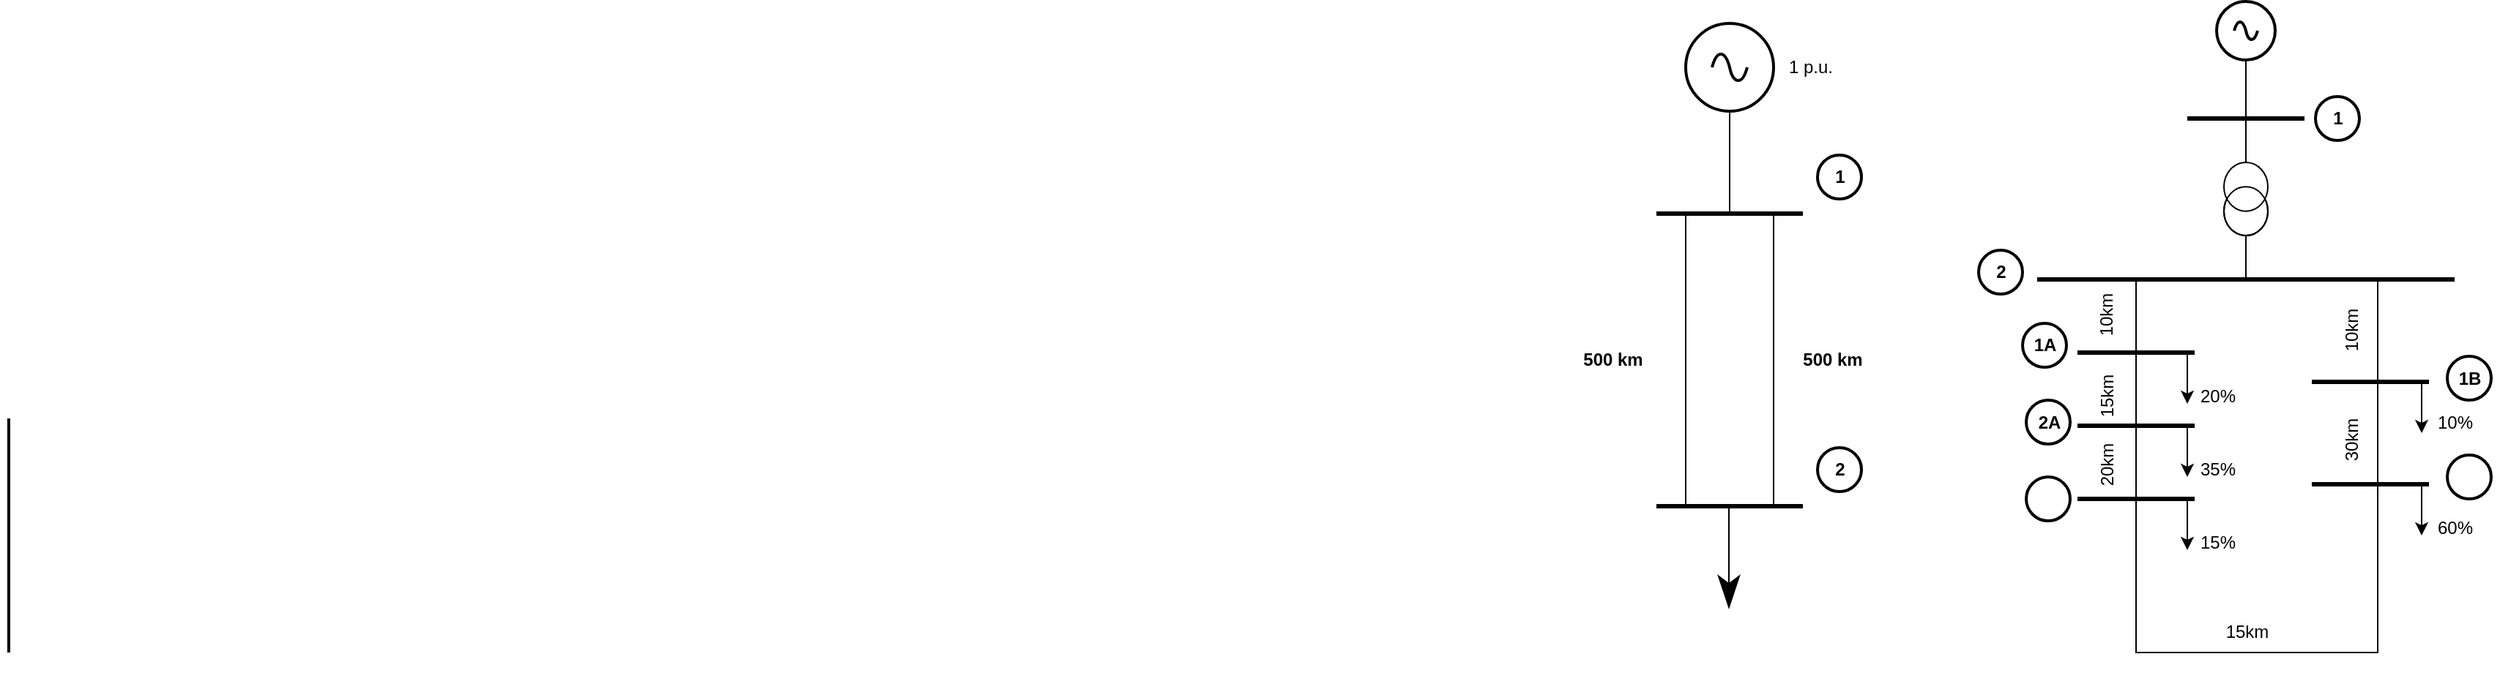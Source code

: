 <mxfile version="24.4.14" type="github">
  <diagram name="Page-1" id="7e0a89b8-554c-2b80-1dc8-d5c74ca68de4">
    <mxGraphModel dx="2150" dy="565" grid="1" gridSize="10" guides="1" tooltips="1" connect="1" arrows="1" fold="1" page="1" pageScale="1" pageWidth="1100" pageHeight="850" background="none" math="0" shadow="0">
      <root>
        <mxCell id="0" />
        <mxCell id="1" parent="0" />
        <mxCell id="IbLNzgQK0qaQEDbN3eBb-3" value="" style="pointerEvents=1;verticalLabelPosition=bottom;shadow=0;dashed=0;align=center;html=1;verticalAlign=top;shape=mxgraph.electrical.signal_sources.source;aspect=fixed;points=[[0.5,0,0],[1,0.5,0],[0.5,1,0],[0,0.5,0]];elSignalType=ac;strokeWidth=2;" vertex="1" parent="1">
          <mxGeometry x="200" y="40" width="60" height="60" as="geometry" />
        </mxCell>
        <mxCell id="IbLNzgQK0qaQEDbN3eBb-7" value="" style="verticalLabelPosition=bottom;shadow=0;dashed=0;align=center;html=1;verticalAlign=top;shape=mxgraph.electrical.transmission.2_line_bus;direction=south;" vertex="1" parent="1">
          <mxGeometry x="200" y="170" width="60" height="200" as="geometry" />
        </mxCell>
        <mxCell id="IbLNzgQK0qaQEDbN3eBb-8" value="" style="endArrow=none;html=1;strokeWidth=3;rounded=0;curved=0;" edge="1" parent="1">
          <mxGeometry width="100" relative="1" as="geometry">
            <mxPoint x="180" y="170" as="sourcePoint" />
            <mxPoint x="280" y="170" as="targetPoint" />
          </mxGeometry>
        </mxCell>
        <mxCell id="IbLNzgQK0qaQEDbN3eBb-9" value="" style="endArrow=none;html=1;strokeWidth=3;rounded=0;" edge="1" parent="1">
          <mxGeometry width="100" relative="1" as="geometry">
            <mxPoint x="180" y="370" as="sourcePoint" />
            <mxPoint x="280" y="370" as="targetPoint" />
          </mxGeometry>
        </mxCell>
        <mxCell id="IbLNzgQK0qaQEDbN3eBb-11" value="" style="line;strokeWidth=1;direction=south;html=1;" vertex="1" parent="1">
          <mxGeometry x="225" y="100" width="10" height="70" as="geometry" />
        </mxCell>
        <mxCell id="IbLNzgQK0qaQEDbN3eBb-12" value="" style="endArrow=classicThin;html=1;strokeWidth=1;endSize=20;rounded=0;" edge="1" parent="1">
          <mxGeometry width="100" relative="1" as="geometry">
            <mxPoint x="229.5" y="370" as="sourcePoint" />
            <mxPoint x="229.5" y="440" as="targetPoint" />
          </mxGeometry>
        </mxCell>
        <mxCell id="IbLNzgQK0qaQEDbN3eBb-16" value="" style="verticalLabelPosition=bottom;shadow=0;dashed=0;align=center;html=1;verticalAlign=top;strokeWidth=2;shape=ellipse;" vertex="1" parent="1">
          <mxGeometry x="290" y="330" width="30" height="30" as="geometry" />
        </mxCell>
        <mxCell id="IbLNzgQK0qaQEDbN3eBb-18" value="" style="verticalLabelPosition=bottom;shadow=0;dashed=0;align=center;html=1;verticalAlign=top;strokeWidth=2;shape=ellipse;" vertex="1" parent="1">
          <mxGeometry x="290" y="130" width="30" height="30" as="geometry" />
        </mxCell>
        <mxCell id="IbLNzgQK0qaQEDbN3eBb-19" value="&lt;b&gt;1&lt;/b&gt;" style="text;html=1;align=center;verticalAlign=middle;resizable=0;points=[];autosize=1;strokeColor=none;fillColor=none;" vertex="1" parent="1">
          <mxGeometry x="290" y="130" width="30" height="30" as="geometry" />
        </mxCell>
        <mxCell id="IbLNzgQK0qaQEDbN3eBb-20" value="&lt;b&gt;2&lt;/b&gt;" style="text;html=1;align=center;verticalAlign=middle;resizable=0;points=[];autosize=1;strokeColor=none;fillColor=none;" vertex="1" parent="1">
          <mxGeometry x="290" y="330" width="30" height="30" as="geometry" />
        </mxCell>
        <mxCell id="IbLNzgQK0qaQEDbN3eBb-21" value="&lt;b&gt;500 km&lt;/b&gt;" style="text;html=1;align=center;verticalAlign=middle;resizable=0;points=[];autosize=1;strokeColor=none;fillColor=none;" vertex="1" parent="1">
          <mxGeometry x="270" y="255" width="60" height="30" as="geometry" />
        </mxCell>
        <mxCell id="IbLNzgQK0qaQEDbN3eBb-22" value="&lt;b&gt;500 km&lt;/b&gt;" style="text;html=1;align=center;verticalAlign=middle;resizable=0;points=[];autosize=1;strokeColor=none;fillColor=none;" vertex="1" parent="1">
          <mxGeometry x="120" y="255" width="60" height="30" as="geometry" />
        </mxCell>
        <mxCell id="IbLNzgQK0qaQEDbN3eBb-23" value="1 p.u." style="text;html=1;align=center;verticalAlign=middle;resizable=0;points=[];autosize=1;strokeColor=none;fillColor=none;" vertex="1" parent="1">
          <mxGeometry x="260" y="55" width="50" height="30" as="geometry" />
        </mxCell>
        <mxCell id="IbLNzgQK0qaQEDbN3eBb-24" value="" style="pointerEvents=1;verticalLabelPosition=bottom;shadow=0;dashed=0;align=center;html=1;verticalAlign=top;shape=mxgraph.electrical.signal_sources.source;aspect=fixed;points=[[0.5,0,0],[1,0.5,0],[0.5,1,0],[0,0.5,0]];elSignalType=ac;strokeWidth=2;" vertex="1" parent="1">
          <mxGeometry x="562.5" y="25" width="40" height="40" as="geometry" />
        </mxCell>
        <mxCell id="IbLNzgQK0qaQEDbN3eBb-25" value="" style="endArrow=none;html=1;strokeWidth=3;rounded=0;curved=0;" edge="1" parent="1">
          <mxGeometry width="100" relative="1" as="geometry">
            <mxPoint x="440" y="215" as="sourcePoint" />
            <mxPoint x="725" y="215" as="targetPoint" />
            <Array as="points">
              <mxPoint x="575" y="215" />
            </Array>
          </mxGeometry>
        </mxCell>
        <mxCell id="IbLNzgQK0qaQEDbN3eBb-27" value="" style="endArrow=none;html=1;strokeWidth=3;rounded=0;" edge="1" parent="1">
          <mxGeometry width="100" relative="1" as="geometry">
            <mxPoint x="467.5" y="265" as="sourcePoint" />
            <mxPoint x="547.5" y="265" as="targetPoint" />
          </mxGeometry>
        </mxCell>
        <mxCell id="IbLNzgQK0qaQEDbN3eBb-29" value="" style="endArrow=none;html=1;strokeWidth=3;rounded=0;" edge="1" parent="1">
          <mxGeometry width="100" relative="1" as="geometry">
            <mxPoint x="627.5" y="285" as="sourcePoint" />
            <mxPoint x="707.5" y="285" as="targetPoint" />
          </mxGeometry>
        </mxCell>
        <mxCell id="IbLNzgQK0qaQEDbN3eBb-30" value="" style="endArrow=none;html=1;strokeWidth=3;rounded=0;" edge="1" parent="1">
          <mxGeometry width="100" relative="1" as="geometry">
            <mxPoint x="542.5" y="105" as="sourcePoint" />
            <mxPoint x="622.5" y="105" as="targetPoint" />
          </mxGeometry>
        </mxCell>
        <mxCell id="IbLNzgQK0qaQEDbN3eBb-31" value="" style="endArrow=none;html=1;strokeWidth=3;rounded=0;" edge="1" parent="1">
          <mxGeometry width="100" relative="1" as="geometry">
            <mxPoint x="627.5" y="355" as="sourcePoint" />
            <mxPoint x="707.5" y="355" as="targetPoint" />
          </mxGeometry>
        </mxCell>
        <mxCell id="IbLNzgQK0qaQEDbN3eBb-32" value="" style="endArrow=none;html=1;strokeWidth=3;rounded=0;" edge="1" parent="1">
          <mxGeometry width="100" relative="1" as="geometry">
            <mxPoint x="467.5" y="365" as="sourcePoint" />
            <mxPoint x="547.5" y="365" as="targetPoint" />
          </mxGeometry>
        </mxCell>
        <mxCell id="IbLNzgQK0qaQEDbN3eBb-33" value="" style="endArrow=none;html=1;strokeWidth=3;rounded=0;" edge="1" parent="1">
          <mxGeometry width="100" relative="1" as="geometry">
            <mxPoint x="467.5" y="315" as="sourcePoint" />
            <mxPoint x="547.5" y="315" as="targetPoint" />
          </mxGeometry>
        </mxCell>
        <mxCell id="IbLNzgQK0qaQEDbN3eBb-37" value="" style="line;strokeWidth=1;direction=south;html=1;" vertex="1" parent="1">
          <mxGeometry x="577.5" y="65" width="10" height="40" as="geometry" />
        </mxCell>
        <mxCell id="IbLNzgQK0qaQEDbN3eBb-40" value="" style="pointerEvents=1;verticalLabelPosition=bottom;shadow=0;dashed=0;align=center;html=1;verticalAlign=top;shape=mxgraph.electrical.signal_sources.current_source;" vertex="1" parent="1">
          <mxGeometry x="567.5" y="135" width="30" height="50" as="geometry" />
        </mxCell>
        <mxCell id="IbLNzgQK0qaQEDbN3eBb-41" value="" style="line;strokeWidth=1;direction=south;html=1;" vertex="1" parent="1">
          <mxGeometry x="577.5" y="105" width="10" height="30" as="geometry" />
        </mxCell>
        <mxCell id="IbLNzgQK0qaQEDbN3eBb-42" value="" style="line;strokeWidth=1;direction=south;html=1;" vertex="1" parent="1">
          <mxGeometry x="577.5" y="185" width="10" height="30" as="geometry" />
        </mxCell>
        <mxCell id="IbLNzgQK0qaQEDbN3eBb-43" value="" style="line;strokeWidth=1;direction=south;html=1;" vertex="1" parent="1">
          <mxGeometry x="502.5" y="215" width="10" height="50" as="geometry" />
        </mxCell>
        <mxCell id="IbLNzgQK0qaQEDbN3eBb-45" value="" style="line;strokeWidth=1;direction=south;html=1;" vertex="1" parent="1">
          <mxGeometry x="502.5" y="265" width="10" height="50" as="geometry" />
        </mxCell>
        <mxCell id="IbLNzgQK0qaQEDbN3eBb-46" value="" style="line;strokeWidth=1;direction=south;html=1;" vertex="1" parent="1">
          <mxGeometry x="502.5" y="315" width="10" height="50" as="geometry" />
        </mxCell>
        <mxCell id="IbLNzgQK0qaQEDbN3eBb-51" value="" style="edgeStyle=none;orthogonalLoop=1;jettySize=auto;html=1;rounded=0;" edge="1" parent="1">
          <mxGeometry width="100" relative="1" as="geometry">
            <mxPoint x="542.5" y="265" as="sourcePoint" />
            <mxPoint x="542.5" y="300" as="targetPoint" />
            <Array as="points" />
          </mxGeometry>
        </mxCell>
        <mxCell id="IbLNzgQK0qaQEDbN3eBb-52" value="" style="edgeStyle=none;orthogonalLoop=1;jettySize=auto;html=1;rounded=0;" edge="1" parent="1">
          <mxGeometry width="100" relative="1" as="geometry">
            <mxPoint x="542.5" y="315" as="sourcePoint" />
            <mxPoint x="542.5" y="350" as="targetPoint" />
            <Array as="points" />
          </mxGeometry>
        </mxCell>
        <mxCell id="IbLNzgQK0qaQEDbN3eBb-54" value="" style="edgeStyle=none;orthogonalLoop=1;jettySize=auto;html=1;rounded=0;" edge="1" parent="1">
          <mxGeometry width="100" relative="1" as="geometry">
            <mxPoint x="542.5" y="365" as="sourcePoint" />
            <mxPoint x="542.5" y="400" as="targetPoint" />
            <Array as="points" />
          </mxGeometry>
        </mxCell>
        <mxCell id="IbLNzgQK0qaQEDbN3eBb-56" value="" style="edgeStyle=none;orthogonalLoop=1;jettySize=auto;html=1;rounded=0;" edge="1" parent="1">
          <mxGeometry width="100" relative="1" as="geometry">
            <mxPoint x="702.5" y="285" as="sourcePoint" />
            <mxPoint x="702.5" y="320" as="targetPoint" />
            <Array as="points" />
          </mxGeometry>
        </mxCell>
        <mxCell id="IbLNzgQK0qaQEDbN3eBb-57" value="" style="edgeStyle=none;orthogonalLoop=1;jettySize=auto;html=1;rounded=0;" edge="1" parent="1">
          <mxGeometry width="100" relative="1" as="geometry">
            <mxPoint x="702.5" y="355" as="sourcePoint" />
            <mxPoint x="702.5" y="390" as="targetPoint" />
            <Array as="points" />
          </mxGeometry>
        </mxCell>
        <mxCell id="IbLNzgQK0qaQEDbN3eBb-59" value="" style="line;strokeWidth=1;direction=south;html=1;" vertex="1" parent="1">
          <mxGeometry x="502.5" y="365" width="10" height="100" as="geometry" />
        </mxCell>
        <mxCell id="IbLNzgQK0qaQEDbN3eBb-63" value="" style="shape=partialRectangle;whiteSpace=wrap;html=1;bottom=1;right=1;left=1;top=0;fillColor=none;routingCenterX=-0.5;" vertex="1" parent="1">
          <mxGeometry x="507.5" y="215" width="165" height="255" as="geometry" />
        </mxCell>
        <mxCell id="IbLNzgQK0qaQEDbN3eBb-64" value="" style="line;strokeWidth=2;direction=south;html=1;" vertex="1" parent="1">
          <mxGeometry x="-950" y="310" width="10" height="160" as="geometry" />
        </mxCell>
        <mxCell id="IbLNzgQK0qaQEDbN3eBb-65" value="10km" style="text;html=1;align=center;verticalAlign=middle;resizable=0;points=[];autosize=1;strokeColor=none;fillColor=none;rotation=-90;" vertex="1" parent="1">
          <mxGeometry x="462.5" y="225" width="50" height="30" as="geometry" />
        </mxCell>
        <mxCell id="IbLNzgQK0qaQEDbN3eBb-66" value="15km&lt;div&gt;&lt;br&gt;&lt;/div&gt;" style="text;html=1;align=center;verticalAlign=middle;resizable=0;points=[];autosize=1;strokeColor=none;fillColor=none;rotation=-90;" vertex="1" parent="1">
          <mxGeometry x="470" y="275" width="50" height="40" as="geometry" />
        </mxCell>
        <mxCell id="IbLNzgQK0qaQEDbN3eBb-67" value="20km" style="text;html=1;align=center;verticalAlign=middle;resizable=0;points=[];autosize=1;strokeColor=none;fillColor=none;rotation=-90;" vertex="1" parent="1">
          <mxGeometry x="462.5" y="327.5" width="50" height="30" as="geometry" />
        </mxCell>
        <mxCell id="IbLNzgQK0qaQEDbN3eBb-68" value="15km&lt;div&gt;&lt;br&gt;&lt;/div&gt;" style="text;html=1;align=center;verticalAlign=middle;resizable=0;points=[];autosize=1;strokeColor=none;fillColor=none;" vertex="1" parent="1">
          <mxGeometry x="557.5" y="443" width="50" height="40" as="geometry" />
        </mxCell>
        <mxCell id="IbLNzgQK0qaQEDbN3eBb-69" value="30km" style="text;html=1;align=center;verticalAlign=middle;resizable=0;points=[];autosize=1;strokeColor=none;fillColor=none;rotation=-90;" vertex="1" parent="1">
          <mxGeometry x="630" y="310" width="50" height="30" as="geometry" />
        </mxCell>
        <mxCell id="IbLNzgQK0qaQEDbN3eBb-72" value="10km" style="text;html=1;align=center;verticalAlign=middle;resizable=0;points=[];autosize=1;strokeColor=none;fillColor=none;rotation=-90;" vertex="1" parent="1">
          <mxGeometry x="630" y="235" width="50" height="30" as="geometry" />
        </mxCell>
        <mxCell id="IbLNzgQK0qaQEDbN3eBb-73" value="20%" style="text;html=1;align=center;verticalAlign=middle;resizable=0;points=[];autosize=1;strokeColor=none;fillColor=none;" vertex="1" parent="1">
          <mxGeometry x="537.5" y="280" width="50" height="30" as="geometry" />
        </mxCell>
        <mxCell id="IbLNzgQK0qaQEDbN3eBb-74" value="60%" style="text;html=1;align=center;verticalAlign=middle;resizable=0;points=[];autosize=1;strokeColor=none;fillColor=none;" vertex="1" parent="1">
          <mxGeometry x="700" y="370" width="50" height="30" as="geometry" />
        </mxCell>
        <mxCell id="IbLNzgQK0qaQEDbN3eBb-75" value="15%" style="text;html=1;align=center;verticalAlign=middle;resizable=0;points=[];autosize=1;strokeColor=none;fillColor=none;" vertex="1" parent="1">
          <mxGeometry x="537.5" y="380" width="50" height="30" as="geometry" />
        </mxCell>
        <mxCell id="IbLNzgQK0qaQEDbN3eBb-76" value="10%" style="text;html=1;align=center;verticalAlign=middle;resizable=0;points=[];autosize=1;strokeColor=none;fillColor=none;" vertex="1" parent="1">
          <mxGeometry x="700" y="297.5" width="50" height="30" as="geometry" />
        </mxCell>
        <mxCell id="IbLNzgQK0qaQEDbN3eBb-77" value="35%" style="text;html=1;align=center;verticalAlign=middle;resizable=0;points=[];autosize=1;strokeColor=none;fillColor=none;" vertex="1" parent="1">
          <mxGeometry x="537.5" y="330" width="50" height="30" as="geometry" />
        </mxCell>
        <mxCell id="IbLNzgQK0qaQEDbN3eBb-78" value="" style="verticalLabelPosition=bottom;shadow=0;dashed=0;align=center;html=1;verticalAlign=top;strokeWidth=2;shape=ellipse;" vertex="1" parent="1">
          <mxGeometry x="630" y="90" width="30" height="30" as="geometry" />
        </mxCell>
        <mxCell id="IbLNzgQK0qaQEDbN3eBb-79" value="" style="verticalLabelPosition=bottom;shadow=0;dashed=0;align=center;html=1;verticalAlign=top;strokeWidth=2;shape=ellipse;" vertex="1" parent="1">
          <mxGeometry x="400" y="195" width="30" height="30" as="geometry" />
        </mxCell>
        <mxCell id="IbLNzgQK0qaQEDbN3eBb-80" value="" style="verticalLabelPosition=bottom;shadow=0;dashed=0;align=center;html=1;verticalAlign=top;strokeWidth=2;shape=ellipse;" vertex="1" parent="1">
          <mxGeometry x="430" y="245" width="30" height="30" as="geometry" />
        </mxCell>
        <mxCell id="IbLNzgQK0qaQEDbN3eBb-81" value="" style="verticalLabelPosition=bottom;shadow=0;dashed=0;align=center;html=1;verticalAlign=top;strokeWidth=2;shape=ellipse;" vertex="1" parent="1">
          <mxGeometry x="432.5" y="297.5" width="30" height="30" as="geometry" />
        </mxCell>
        <mxCell id="IbLNzgQK0qaQEDbN3eBb-82" value="" style="verticalLabelPosition=bottom;shadow=0;dashed=0;align=center;html=1;verticalAlign=top;strokeWidth=2;shape=ellipse;" vertex="1" parent="1">
          <mxGeometry x="432.5" y="350" width="30" height="30" as="geometry" />
        </mxCell>
        <mxCell id="IbLNzgQK0qaQEDbN3eBb-83" value="" style="verticalLabelPosition=bottom;shadow=0;dashed=0;align=center;html=1;verticalAlign=top;strokeWidth=2;shape=ellipse;" vertex="1" parent="1">
          <mxGeometry x="720" y="267.5" width="30" height="30" as="geometry" />
        </mxCell>
        <mxCell id="IbLNzgQK0qaQEDbN3eBb-84" value="" style="verticalLabelPosition=bottom;shadow=0;dashed=0;align=center;html=1;verticalAlign=top;strokeWidth=2;shape=ellipse;" vertex="1" parent="1">
          <mxGeometry x="720" y="335" width="30" height="30" as="geometry" />
        </mxCell>
        <mxCell id="IbLNzgQK0qaQEDbN3eBb-85" value="&lt;b&gt;1&lt;/b&gt;" style="text;html=1;align=center;verticalAlign=middle;resizable=0;points=[];autosize=1;strokeColor=none;fillColor=none;" vertex="1" parent="1">
          <mxGeometry x="630" y="90" width="30" height="30" as="geometry" />
        </mxCell>
        <mxCell id="IbLNzgQK0qaQEDbN3eBb-86" value="&lt;b&gt;2&lt;/b&gt;" style="text;html=1;align=center;verticalAlign=middle;resizable=0;points=[];autosize=1;strokeColor=none;fillColor=none;" vertex="1" parent="1">
          <mxGeometry x="400" y="195" width="30" height="30" as="geometry" />
        </mxCell>
        <mxCell id="IbLNzgQK0qaQEDbN3eBb-87" value="&lt;b&gt;1A&lt;/b&gt;" style="text;html=1;align=center;verticalAlign=middle;resizable=0;points=[];autosize=1;strokeColor=none;fillColor=none;" vertex="1" parent="1">
          <mxGeometry x="425" y="245" width="40" height="30" as="geometry" />
        </mxCell>
        <mxCell id="IbLNzgQK0qaQEDbN3eBb-88" value="&lt;b&gt;1B&lt;/b&gt;" style="text;html=1;align=center;verticalAlign=middle;resizable=0;points=[];autosize=1;strokeColor=none;fillColor=none;" vertex="1" parent="1">
          <mxGeometry x="715" y="267.5" width="40" height="30" as="geometry" />
        </mxCell>
        <mxCell id="IbLNzgQK0qaQEDbN3eBb-89" value="&lt;b&gt;2A&lt;/b&gt;" style="text;html=1;align=center;verticalAlign=middle;resizable=0;points=[];autosize=1;strokeColor=none;fillColor=none;" vertex="1" parent="1">
          <mxGeometry x="427.5" y="297.5" width="40" height="30" as="geometry" />
        </mxCell>
      </root>
    </mxGraphModel>
  </diagram>
</mxfile>
